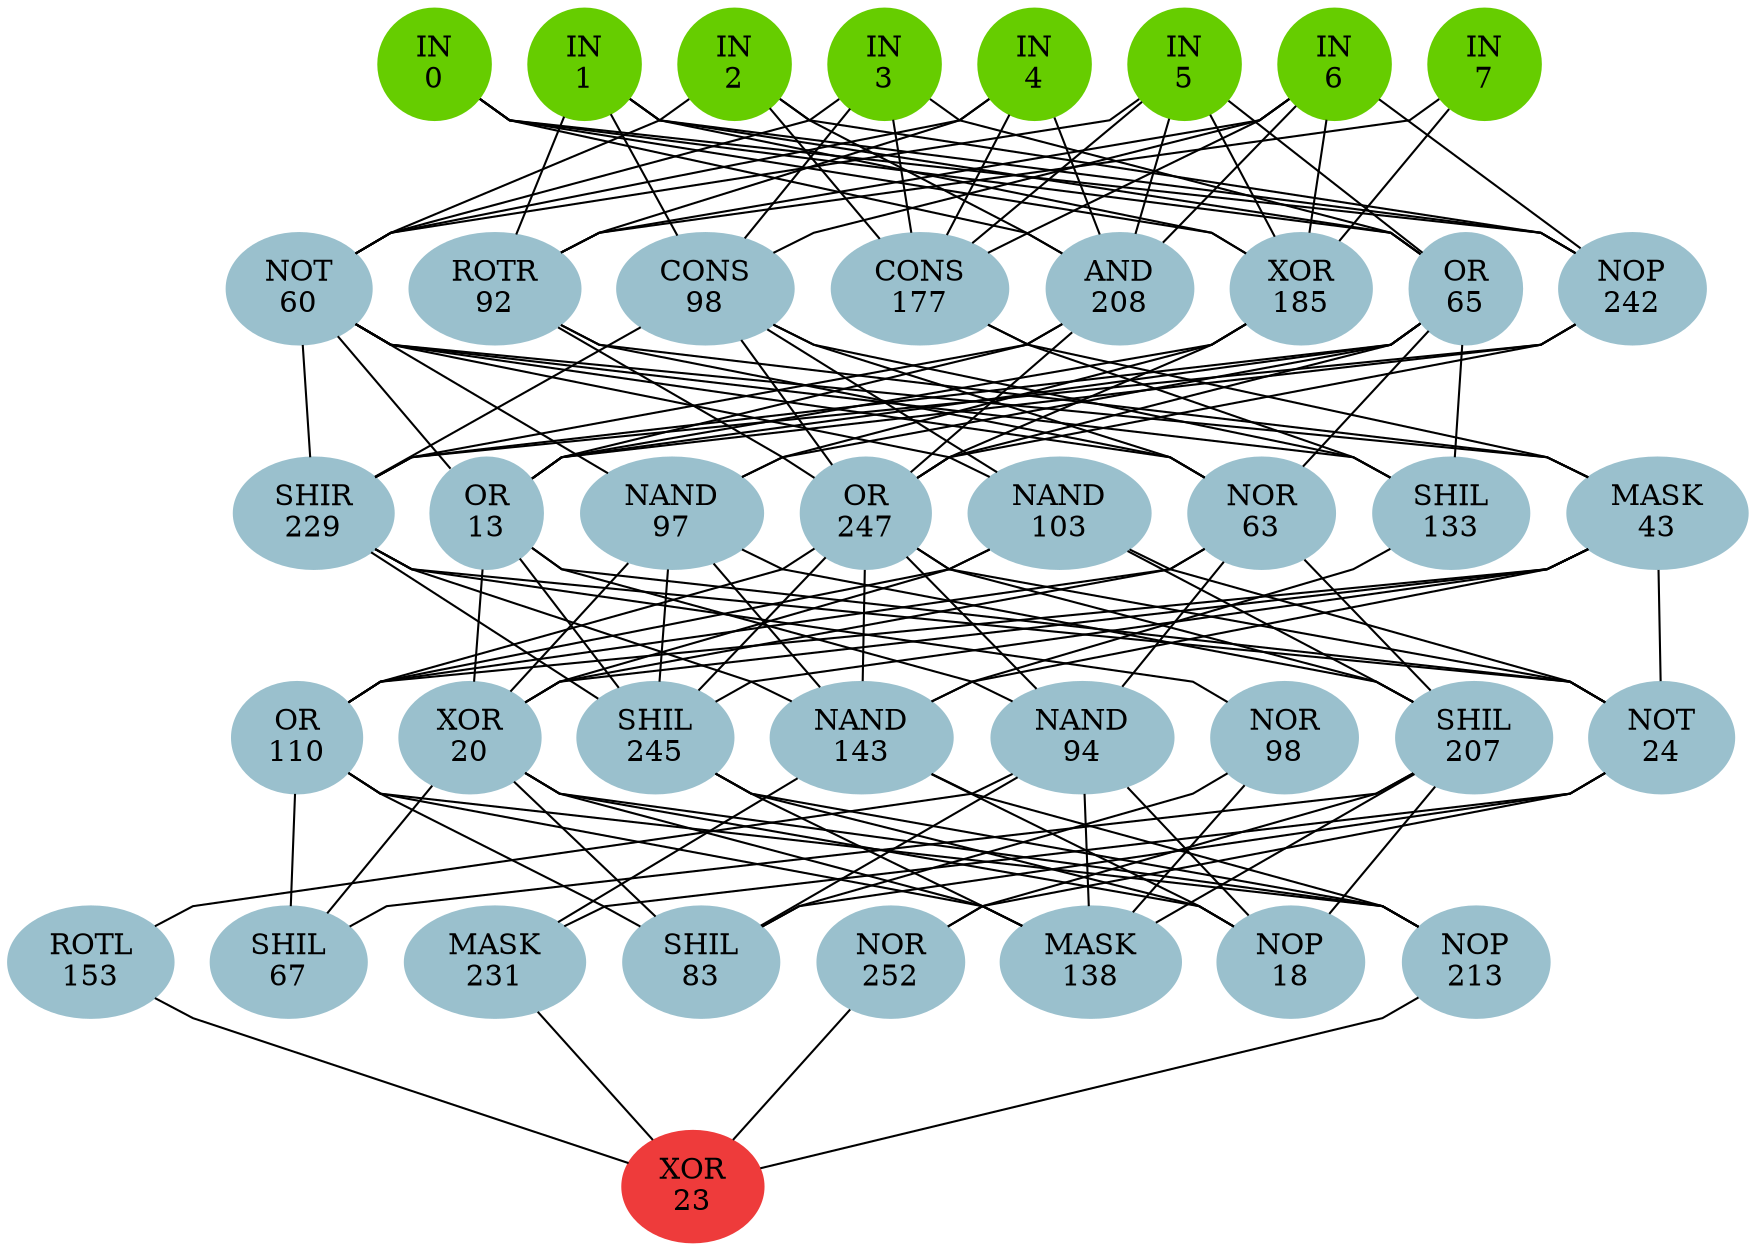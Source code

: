 graph EACircuit {
rankdir=BT;
ranksep=0.75;
ordering=out;
splines=polyline;
node [style=filled, color=lightblue2];

{ rank=same;
node [color=chartreuse3];
"-1_0"[label="IN\n0"];
node [color=chartreuse3];
"-1_1"[label="IN\n1"];
node [color=chartreuse3];
"-1_2"[label="IN\n2"];
node [color=chartreuse3];
"-1_3"[label="IN\n3"];
node [color=chartreuse3];
"-1_4"[label="IN\n4"];
node [color=chartreuse3];
"-1_5"[label="IN\n5"];
node [color=chartreuse3];
"-1_6"[label="IN\n6"];
node [color=chartreuse3];
"-1_7"[label="IN\n7"];
}
{ rank=same;
node [color=lightblue3];
"0_0"[label="NOT\n60"];
node [color=lightblue3];
"0_1"[label="ROTR\n92"];
node [color=lightblue3];
"0_2"[label="CONS\n98"];
node [color=lightblue3];
"0_3"[label="CONS\n177"];
node [color=lightblue3];
"0_4"[label="AND\n208"];
node [color=lightblue3];
"0_5"[label="XOR\n185"];
node [color=lightblue3];
"0_6"[label="OR\n65"];
node [color=lightblue3];
"0_7"[label="NOP\n242"];
}
{ rank=same;
node [color=lightblue3];
"1_0"[label="SHIR\n229"];
node [color=lightblue3];
"1_1"[label="OR\n13"];
node [color=lightblue3];
"1_2"[label="NAND\n97"];
node [color=lightblue3];
"1_3"[label="OR\n247"];
node [color=lightblue3];
"1_4"[label="NAND\n103"];
node [color=lightblue3];
"1_5"[label="NOR\n63"];
node [color=lightblue3];
"1_6"[label="SHIL\n133"];
node [color=lightblue3];
"1_7"[label="MASK\n43"];
}
{ rank=same;
node [color=lightblue3];
"2_0"[label="OR\n110"];
node [color=lightblue3];
"2_1"[label="XOR\n20"];
node [color=lightblue3];
"2_2"[label="SHIL\n245"];
node [color=lightblue3];
"2_3"[label="NAND\n143"];
node [color=lightblue3];
"2_4"[label="NAND\n94"];
node [color=lightblue3];
"2_5"[label="NOR\n98"];
node [color=lightblue3];
"2_6"[label="SHIL\n207"];
node [color=lightblue3];
"2_7"[label="NOT\n24"];
}
{ rank=same;
node [color=lightblue3];
"3_0"[label="ROTL\n153"];
node [color=lightblue3];
"3_1"[label="SHIL\n67"];
node [color=lightblue3];
"3_2"[label="MASK\n231"];
node [color=lightblue3];
"3_3"[label="SHIL\n83"];
node [color=lightblue3];
"3_4"[label="NOR\n252"];
node [color=lightblue3];
"3_5"[label="MASK\n138"];
node [color=lightblue3];
"3_6"[label="NOP\n18"];
node [color=lightblue3];
"3_7"[label="NOP\n213"];
}
{ rank=same;
node [color=brown2];
"4_0"[label="XOR\n23"];
}
edge[style=invis];
"-1_0" -- "-1_1" -- "-1_2" -- "-1_3" -- "-1_4" -- "-1_5" -- "-1_6" -- "-1_7";
"0_0" -- "0_1" -- "0_2" -- "0_3" -- "0_4" -- "0_5" -- "0_6" -- "0_7";
"1_0" -- "1_1" -- "1_2" -- "1_3" -- "1_4" -- "1_5" -- "1_6" -- "1_7";
"2_0" -- "2_1" -- "2_2" -- "2_3" -- "2_4" -- "2_5" -- "2_6" -- "2_7";
"3_0" -- "3_1" -- "3_2" -- "3_3" -- "3_4" -- "3_5" -- "3_6" -- "3_7";
"4_0" -- "4_0";
edge[style=solid];
"0_0" -- "-1_2";
"0_0" -- "-1_3";
"0_0" -- "-1_4";
"0_0" -- "-1_5";
"0_1" -- "-1_1";
"0_1" -- "-1_4";
"0_1" -- "-1_6";
"0_1" -- "-1_7";
"0_2" -- "-1_1";
"0_2" -- "-1_3";
"0_2" -- "-1_6";
"0_3" -- "-1_2";
"0_3" -- "-1_3";
"0_3" -- "-1_4";
"0_3" -- "-1_5";
"0_3" -- "-1_6";
"0_4" -- "-1_0";
"0_4" -- "-1_2";
"0_4" -- "-1_4";
"0_4" -- "-1_5";
"0_4" -- "-1_6";
"0_5" -- "-1_0";
"0_5" -- "-1_1";
"0_5" -- "-1_5";
"0_5" -- "-1_6";
"0_5" -- "-1_7";
"0_6" -- "-1_0";
"0_6" -- "-1_1";
"0_6" -- "-1_3";
"0_6" -- "-1_5";
"0_7" -- "-1_0";
"0_7" -- "-1_1";
"0_7" -- "-1_2";
"0_7" -- "-1_6";
"1_0" -- "0_0";
"1_0" -- "0_2";
"1_0" -- "0_4";
"1_0" -- "0_6";
"1_0" -- "0_7";
"1_1" -- "0_0";
"1_1" -- "0_4";
"1_1" -- "0_5";
"1_1" -- "0_6";
"1_1" -- "0_7";
"1_2" -- "0_0";
"1_2" -- "0_5";
"1_2" -- "0_6";
"1_3" -- "0_1";
"1_3" -- "0_2";
"1_3" -- "0_4";
"1_3" -- "0_5";
"1_3" -- "0_6";
"1_3" -- "0_7";
"1_4" -- "0_0";
"1_4" -- "0_2";
"1_5" -- "0_0";
"1_5" -- "0_1";
"1_5" -- "0_2";
"1_5" -- "0_6";
"1_6" -- "0_0";
"1_6" -- "0_2";
"1_6" -- "0_3";
"1_6" -- "0_6";
"1_7" -- "0_0";
"1_7" -- "0_1";
"1_7" -- "0_3";
"2_0" -- "1_3";
"2_0" -- "1_4";
"2_0" -- "1_5";
"2_0" -- "1_7";
"2_1" -- "1_1";
"2_1" -- "1_2";
"2_1" -- "1_4";
"2_1" -- "1_5";
"2_1" -- "1_7";
"2_2" -- "1_0";
"2_2" -- "1_1";
"2_2" -- "1_2";
"2_2" -- "1_3";
"2_2" -- "1_7";
"2_3" -- "1_0";
"2_3" -- "1_2";
"2_3" -- "1_3";
"2_3" -- "1_6";
"2_3" -- "1_7";
"2_4" -- "1_1";
"2_4" -- "1_3";
"2_4" -- "1_5";
"2_5" -- "1_0";
"2_6" -- "1_2";
"2_6" -- "1_3";
"2_6" -- "1_4";
"2_6" -- "1_5";
"2_7" -- "1_0";
"2_7" -- "1_1";
"2_7" -- "1_3";
"2_7" -- "1_4";
"2_7" -- "1_7";
"3_0" -- "2_4";
"3_1" -- "2_0";
"3_1" -- "2_1";
"3_1" -- "2_6";
"3_2" -- "2_3";
"3_2" -- "2_7";
"3_3" -- "2_0";
"3_3" -- "2_1";
"3_3" -- "2_4";
"3_3" -- "2_5";
"3_3" -- "2_7";
"3_4" -- "2_6";
"3_4" -- "2_7";
"3_5" -- "2_0";
"3_5" -- "2_1";
"3_5" -- "2_2";
"3_5" -- "2_4";
"3_5" -- "2_5";
"3_5" -- "2_6";
"3_6" -- "2_1";
"3_6" -- "2_2";
"3_6" -- "2_3";
"3_6" -- "2_4";
"3_6" -- "2_6";
"3_7" -- "2_0";
"3_7" -- "2_1";
"3_7" -- "2_2";
"3_7" -- "2_3";
"4_0" -- "3_0";
"4_0" -- "3_2";
"4_0" -- "3_4";
"4_0" -- "3_7";
}